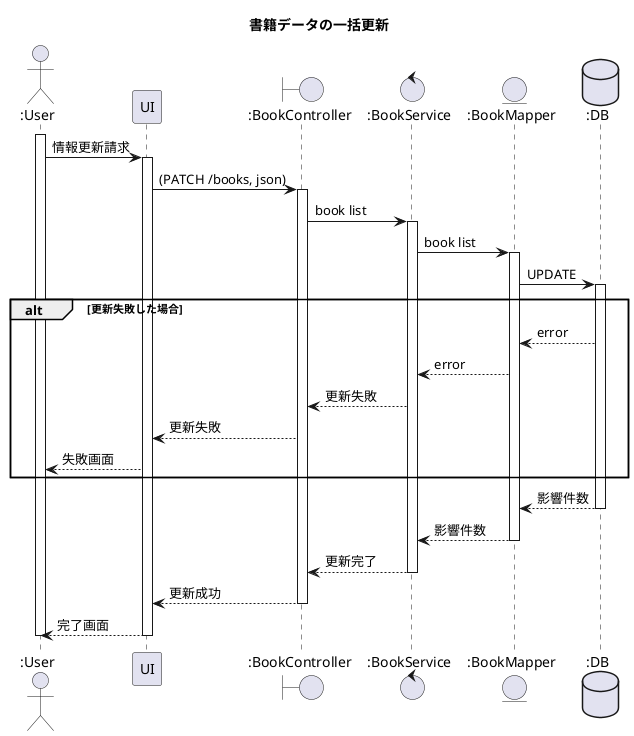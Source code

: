 @startuml updateBooks

title 書籍データの一括更新

actor ":User" as User
participant "UI" as UI
boundary ":BookController" as BookController
control ":BookService" as BookService
entity ":BookMapper" as BookMapper
database ":DB" as DB

activate User
User -> UI ++ : 情報更新請求
UI -> BookController ++ : (PATCH /books, json)
BookController -> BookService ++ : book list
BookService -> BookMapper ++ : book list
BookMapper -> DB ++ : UPDATE

alt 更新失敗した場合
    DB --> BookMapper : error
    BookMapper --> BookService : error
    BookService --> BookController : 更新失敗
    BookController --> UI : 更新失敗
    UI --> User : 失敗画面
end

DB --> BookMapper -- : 影響件数
BookMapper --> BookService -- : 影響件数
BookService --> BookController -- : 更新完了
BookController --> UI -- : 更新成功
UI --> User -- : 完了画面
deactivate User

@enduml

